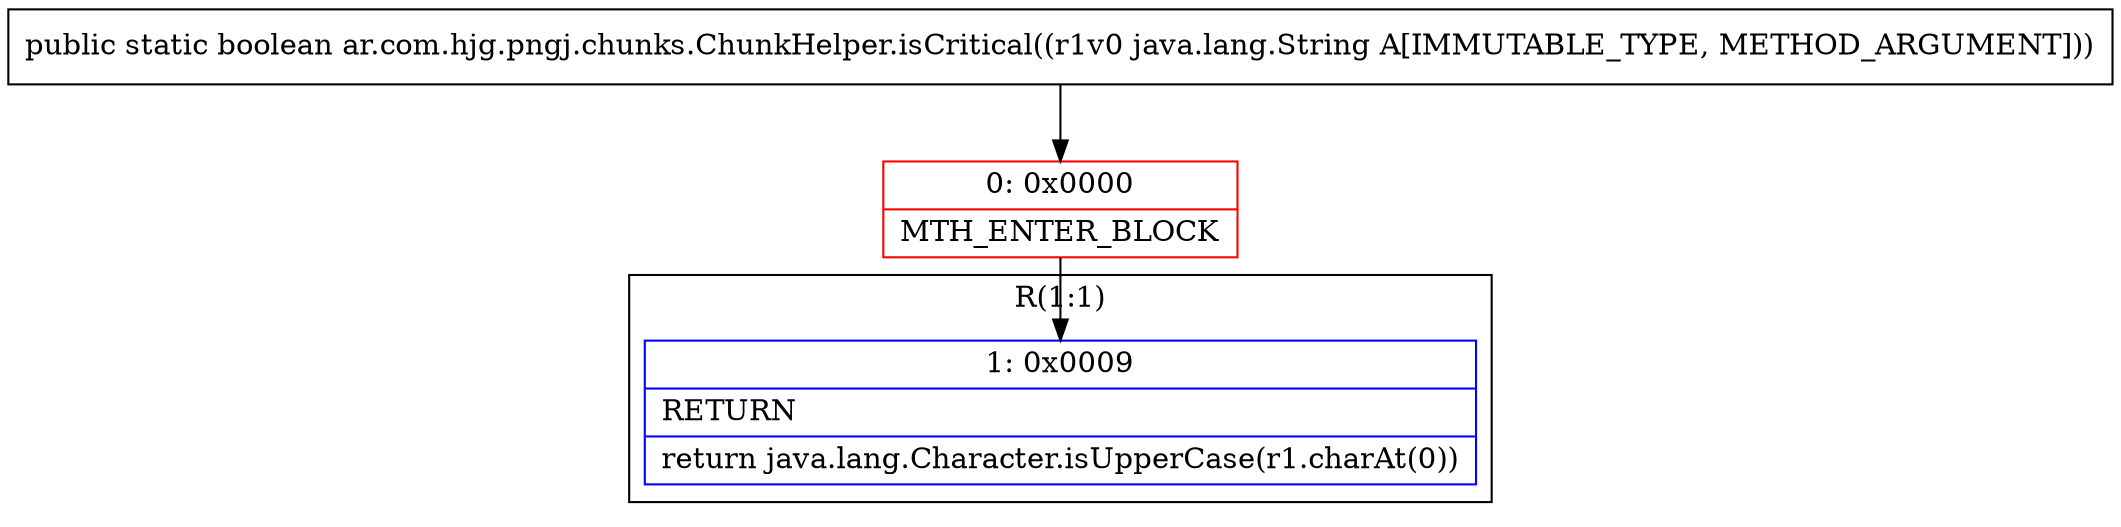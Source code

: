 digraph "CFG forar.com.hjg.pngj.chunks.ChunkHelper.isCritical(Ljava\/lang\/String;)Z" {
subgraph cluster_Region_438144394 {
label = "R(1:1)";
node [shape=record,color=blue];
Node_1 [shape=record,label="{1\:\ 0x0009|RETURN\l|return java.lang.Character.isUpperCase(r1.charAt(0))\l}"];
}
Node_0 [shape=record,color=red,label="{0\:\ 0x0000|MTH_ENTER_BLOCK\l}"];
MethodNode[shape=record,label="{public static boolean ar.com.hjg.pngj.chunks.ChunkHelper.isCritical((r1v0 java.lang.String A[IMMUTABLE_TYPE, METHOD_ARGUMENT])) }"];
MethodNode -> Node_0;
Node_0 -> Node_1;
}

